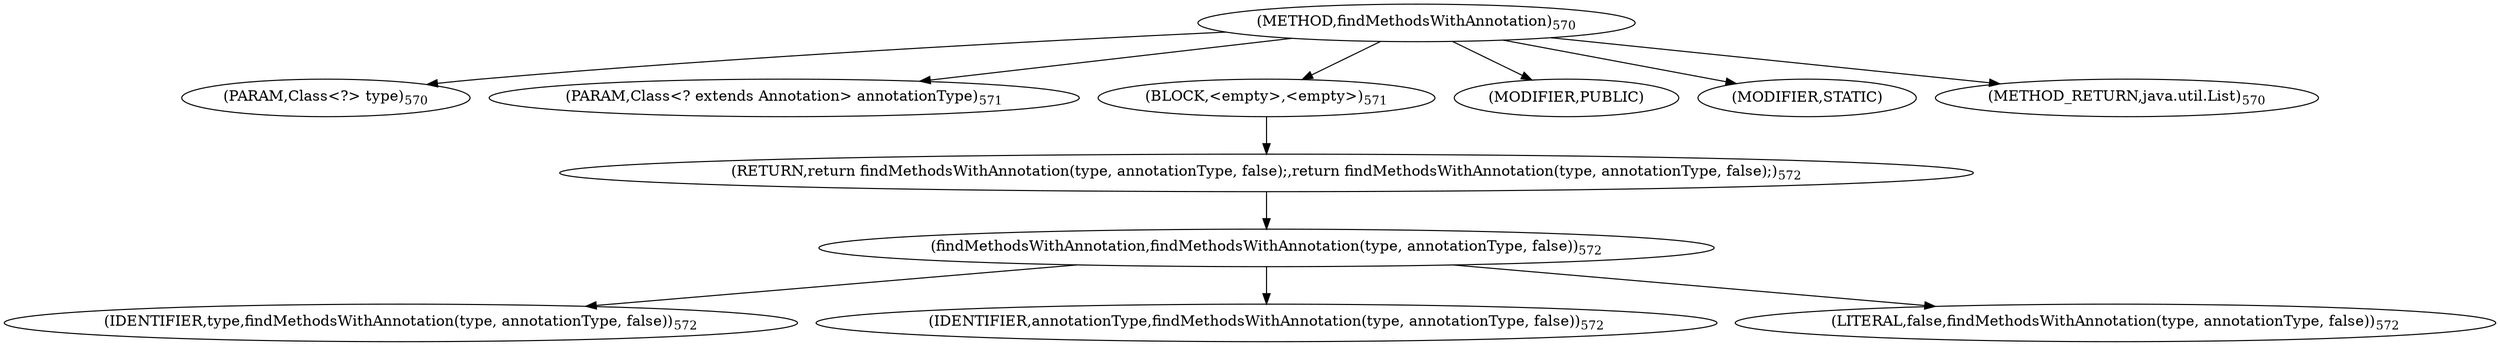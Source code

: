 digraph "findMethodsWithAnnotation" {  
"1137" [label = <(METHOD,findMethodsWithAnnotation)<SUB>570</SUB>> ]
"1138" [label = <(PARAM,Class&lt;?&gt; type)<SUB>570</SUB>> ]
"1139" [label = <(PARAM,Class&lt;? extends Annotation&gt; annotationType)<SUB>571</SUB>> ]
"1140" [label = <(BLOCK,&lt;empty&gt;,&lt;empty&gt;)<SUB>571</SUB>> ]
"1141" [label = <(RETURN,return findMethodsWithAnnotation(type, annotationType, false);,return findMethodsWithAnnotation(type, annotationType, false);)<SUB>572</SUB>> ]
"1142" [label = <(findMethodsWithAnnotation,findMethodsWithAnnotation(type, annotationType, false))<SUB>572</SUB>> ]
"1143" [label = <(IDENTIFIER,type,findMethodsWithAnnotation(type, annotationType, false))<SUB>572</SUB>> ]
"1144" [label = <(IDENTIFIER,annotationType,findMethodsWithAnnotation(type, annotationType, false))<SUB>572</SUB>> ]
"1145" [label = <(LITERAL,false,findMethodsWithAnnotation(type, annotationType, false))<SUB>572</SUB>> ]
"1146" [label = <(MODIFIER,PUBLIC)> ]
"1147" [label = <(MODIFIER,STATIC)> ]
"1148" [label = <(METHOD_RETURN,java.util.List)<SUB>570</SUB>> ]
  "1137" -> "1138" 
  "1137" -> "1139" 
  "1137" -> "1140" 
  "1137" -> "1146" 
  "1137" -> "1147" 
  "1137" -> "1148" 
  "1140" -> "1141" 
  "1141" -> "1142" 
  "1142" -> "1143" 
  "1142" -> "1144" 
  "1142" -> "1145" 
}

